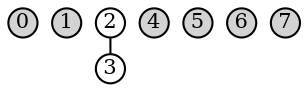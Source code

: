 // input 2-3
graph {
    graph [nodesep=0.1,ranksep=0.1,fontsize=12]

    node [shape=circle,fixedsize=true,width=0.2,fontsize=10,style=filled,fillcolor=lightgray]
    0 1 2 3 4 5 6 7

    // 输入 2-3
    2, 3 [fillcolor=white]
    2 -- 3
}